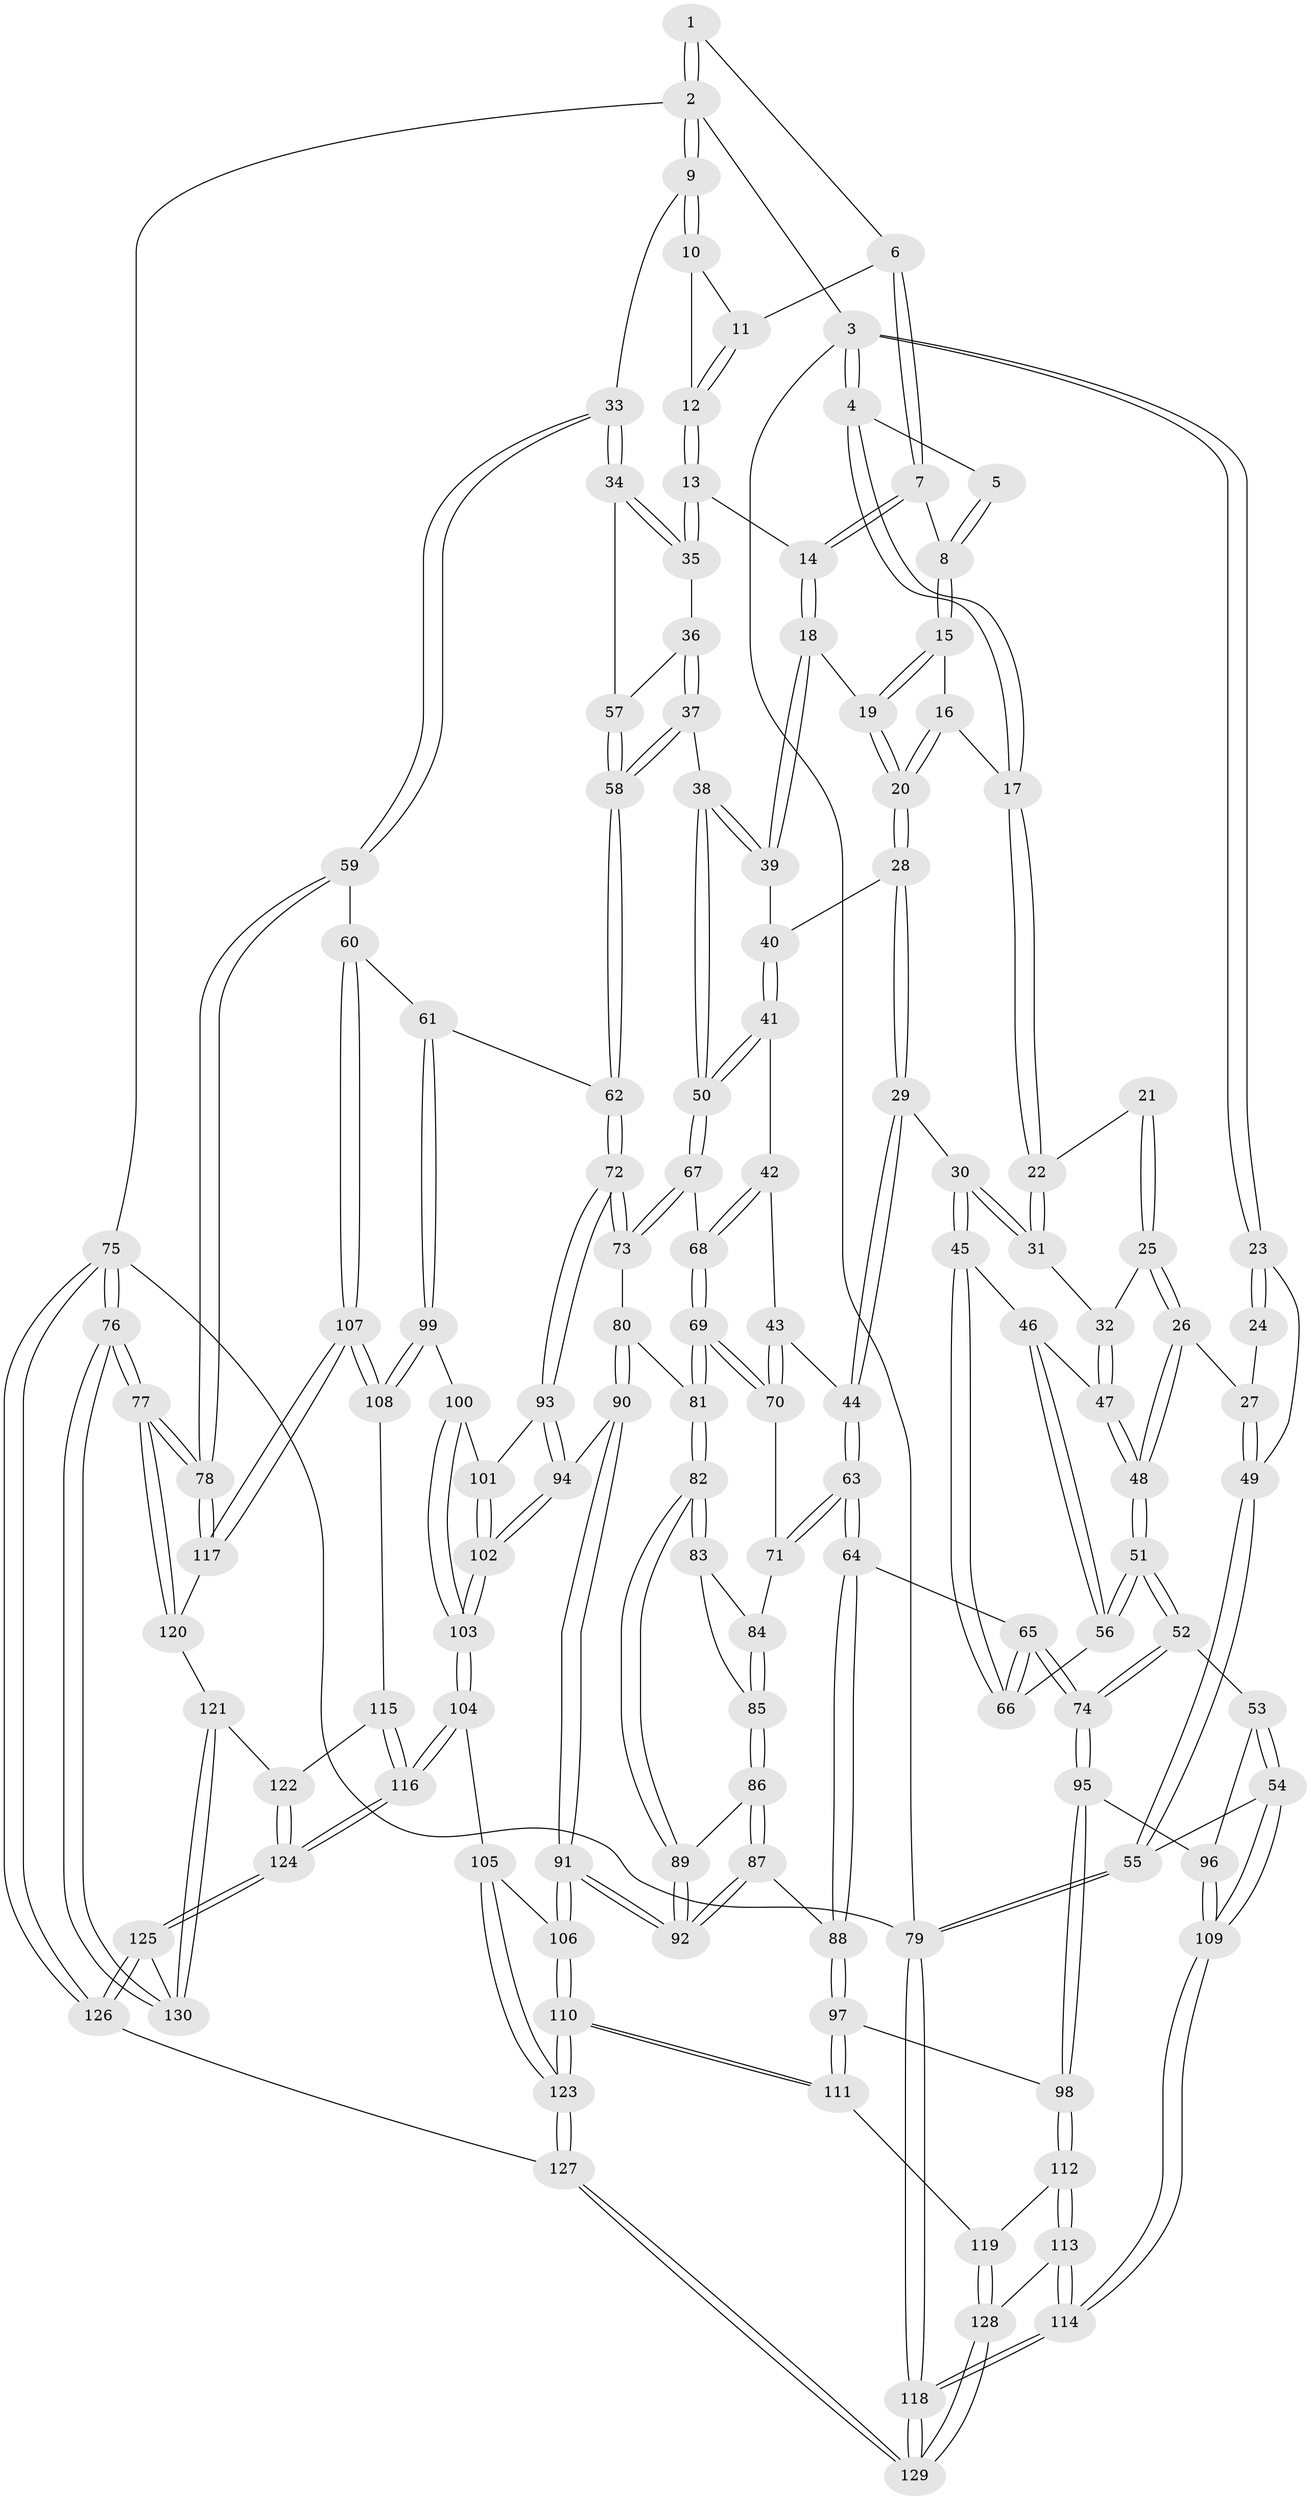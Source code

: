 // Generated by graph-tools (version 1.1) at 2025/27/03/15/25 16:27:56]
// undirected, 130 vertices, 322 edges
graph export_dot {
graph [start="1"]
  node [color=gray90,style=filled];
  1 [pos="+0.8077792964694306+0"];
  2 [pos="+1+0"];
  3 [pos="+0+0"];
  4 [pos="+0.19224930397288428+0"];
  5 [pos="+0.5719113480438892+0"];
  6 [pos="+0.7943433186205132+0"];
  7 [pos="+0.7122879849601362+0.07940515942422922"];
  8 [pos="+0.5766080368251068+0.050915208751510115"];
  9 [pos="+1+0.014745169728413608"];
  10 [pos="+0.913132574454261+0.10130336194074631"];
  11 [pos="+0.8255652631591462+0"];
  12 [pos="+0.8128536115947921+0.1585817386219509"];
  13 [pos="+0.7997564004372895+0.17112611663085914"];
  14 [pos="+0.7473595559214077+0.1439863264101153"];
  15 [pos="+0.5423199911648809+0.09561240280272736"];
  16 [pos="+0.2697769413434101+0.037448943113538344"];
  17 [pos="+0.24135439604666278+0.018344010434021656"];
  18 [pos="+0.6010234344415398+0.22038149063375007"];
  19 [pos="+0.5500505308808076+0.17327790822465142"];
  20 [pos="+0.4202694071827063+0.2460216332072185"];
  21 [pos="+0.17024822836821232+0.09318272015992249"];
  22 [pos="+0.22994981374256387+0.04092425649655071"];
  23 [pos="+0+0.12408000861724941"];
  24 [pos="+0.0794540179500057+0.14482280288799834"];
  25 [pos="+0.10148629683096887+0.3128925301613854"];
  26 [pos="+0.08112575118397243+0.32005404693845796"];
  27 [pos="+0.01483820043427149+0.2984247192627948"];
  28 [pos="+0.41700076105705813+0.2707602047614921"];
  29 [pos="+0.34411575755883445+0.34971051513617407"];
  30 [pos="+0.3042813758436247+0.35005101553474366"];
  31 [pos="+0.23901095533011987+0.2824713610434431"];
  32 [pos="+0.1527124847287736+0.316014522701618"];
  33 [pos="+1+0.25451400773473715"];
  34 [pos="+1+0.27428497072812885"];
  35 [pos="+0.806597681247874+0.1995981354565589"];
  36 [pos="+0.7827886922751983+0.32742616480013803"];
  37 [pos="+0.7789194435400943+0.33378790644197004"];
  38 [pos="+0.6502824583315469+0.3554505565468611"];
  39 [pos="+0.6161834615425701+0.30019569158352966"];
  40 [pos="+0.4741389660953255+0.31049180002341403"];
  41 [pos="+0.49878774764049166+0.39848414375964103"];
  42 [pos="+0.4969128511007424+0.40094929685338787"];
  43 [pos="+0.47938065699855764+0.4092586424774026"];
  44 [pos="+0.3815541807268928+0.40221209812151926"];
  45 [pos="+0.28467473270724925+0.3766120086809491"];
  46 [pos="+0.18766349979180932+0.390357602905838"];
  47 [pos="+0.1714149478516784+0.37008291288808215"];
  48 [pos="+0.10048090755055736+0.4371322133298971"];
  49 [pos="+0+0.33873901246979604"];
  50 [pos="+0.6473123533604187+0.3612651235561681"];
  51 [pos="+0.10297418177634392+0.5065750137121915"];
  52 [pos="+0.059966336418817344+0.5485270005802448"];
  53 [pos="+0.058029913462180664+0.5496673343943884"];
  54 [pos="+0+0.5716439470201026"];
  55 [pos="+0+0.5590593045217591"];
  56 [pos="+0.14479023509938566+0.49483768242367177"];
  57 [pos="+0.9862568685503843+0.308175604763473"];
  58 [pos="+0.8471042912610235+0.4581220227039798"];
  59 [pos="+1+0.520002601057773"];
  60 [pos="+1+0.5469833011658437"];
  61 [pos="+0.9899770245502093+0.5443633526150212"];
  62 [pos="+0.8666182617520611+0.5270186383632728"];
  63 [pos="+0.38886953801070956+0.5592176424962413"];
  64 [pos="+0.36949134620994223+0.5721097263500735"];
  65 [pos="+0.33227135934140994+0.5784566344418726"];
  66 [pos="+0.24343205254753855+0.492417040858599"];
  67 [pos="+0.6398936999719473+0.44100731511699126"];
  68 [pos="+0.5636395185706559+0.5330736876029558"];
  69 [pos="+0.5546833017602744+0.553320748880209"];
  70 [pos="+0.4516387219134421+0.5526320344603389"];
  71 [pos="+0.4392403996134054+0.5558043331023108"];
  72 [pos="+0.8142161040880186+0.5663942340151478"];
  73 [pos="+0.7763092871634524+0.5619639718518555"];
  74 [pos="+0.2806046492401645+0.6428757958150406"];
  75 [pos="+1+1"];
  76 [pos="+1+1"];
  77 [pos="+1+1"];
  78 [pos="+1+0.7805920002768982"];
  79 [pos="+0+1"];
  80 [pos="+0.6452662897037481+0.6117721174782964"];
  81 [pos="+0.5591738514484943+0.5600306493009165"];
  82 [pos="+0.5399358765662121+0.6547269625759718"];
  83 [pos="+0.5197536217886425+0.6568970540724325"];
  84 [pos="+0.47479896629292245+0.6472361359894345"];
  85 [pos="+0.47719049402721525+0.6704358912825782"];
  86 [pos="+0.47168624045145496+0.687366146663481"];
  87 [pos="+0.454218777975322+0.718213807678973"];
  88 [pos="+0.42836736603197123+0.7210708299872001"];
  89 [pos="+0.5409608239462653+0.6652793690298252"];
  90 [pos="+0.6475130020385571+0.6592723350046464"];
  91 [pos="+0.5805354901717773+0.7730830794099913"];
  92 [pos="+0.5622096529607628+0.7541946832713783"];
  93 [pos="+0.8103910702627787+0.6116329241541764"];
  94 [pos="+0.7056252249640158+0.6960465817425254"];
  95 [pos="+0.25827129042509184+0.7132870588249001"];
  96 [pos="+0.15937176403379605+0.7008842864511516"];
  97 [pos="+0.406630154752466+0.7516650042558818"];
  98 [pos="+0.2701811802961032+0.7480947486368869"];
  99 [pos="+0.8774645500760793+0.7482732275427006"];
  100 [pos="+0.8219591441803589+0.6755611042945339"];
  101 [pos="+0.8138799994711076+0.6337808906383335"];
  102 [pos="+0.7147702621374922+0.7326208111562622"];
  103 [pos="+0.7233827041162719+0.7830381239430666"];
  104 [pos="+0.7135483931133821+0.8187995973210468"];
  105 [pos="+0.6258499500912341+0.808688597647052"];
  106 [pos="+0.5842071170938906+0.7860503415996222"];
  107 [pos="+0.922089339566395+0.7742246979094417"];
  108 [pos="+0.8874988274497618+0.7687602005584181"];
  109 [pos="+0.08344982035886986+0.7790198048446054"];
  110 [pos="+0.4777209980085762+0.8737981746527983"];
  111 [pos="+0.436163665436789+0.8616214814533847"];
  112 [pos="+0.2625344277571919+0.7879804070767973"];
  113 [pos="+0.23234778302731968+0.8502621342772808"];
  114 [pos="+0.07958042231385619+0.9030477922999706"];
  115 [pos="+0.8845673540818153+0.7715640067990908"];
  116 [pos="+0.7136299727269392+0.8188764408090139"];
  117 [pos="+0.9567965152176943+0.7983359372370821"];
  118 [pos="+0+1"];
  119 [pos="+0.43211974820775034+0.8631521146629009"];
  120 [pos="+0.9474414964793693+0.8866533773409849"];
  121 [pos="+0.8988129216775108+0.9132015427449457"];
  122 [pos="+0.8523845181692011+0.8741874381699296"];
  123 [pos="+0.5790854152395518+1"];
  124 [pos="+0.7491713444337961+0.8979130587051573"];
  125 [pos="+0.7361187900659126+1"];
  126 [pos="+0.6718348126309448+1"];
  127 [pos="+0.5907230132162512+1"];
  128 [pos="+0.3248113535720597+0.9440632854151472"];
  129 [pos="+0.33128292834515344+1"];
  130 [pos="+0.8936165161982876+0.9450273820700381"];
  1 -- 2;
  1 -- 2;
  1 -- 6;
  2 -- 3;
  2 -- 9;
  2 -- 9;
  2 -- 75;
  3 -- 4;
  3 -- 4;
  3 -- 23;
  3 -- 23;
  3 -- 79;
  4 -- 5;
  4 -- 17;
  4 -- 17;
  5 -- 8;
  5 -- 8;
  6 -- 7;
  6 -- 7;
  6 -- 11;
  7 -- 8;
  7 -- 14;
  7 -- 14;
  8 -- 15;
  8 -- 15;
  9 -- 10;
  9 -- 10;
  9 -- 33;
  10 -- 11;
  10 -- 12;
  11 -- 12;
  11 -- 12;
  12 -- 13;
  12 -- 13;
  13 -- 14;
  13 -- 35;
  13 -- 35;
  14 -- 18;
  14 -- 18;
  15 -- 16;
  15 -- 19;
  15 -- 19;
  16 -- 17;
  16 -- 20;
  16 -- 20;
  17 -- 22;
  17 -- 22;
  18 -- 19;
  18 -- 39;
  18 -- 39;
  19 -- 20;
  19 -- 20;
  20 -- 28;
  20 -- 28;
  21 -- 22;
  21 -- 25;
  21 -- 25;
  22 -- 31;
  22 -- 31;
  23 -- 24;
  23 -- 24;
  23 -- 49;
  24 -- 27;
  25 -- 26;
  25 -- 26;
  25 -- 32;
  26 -- 27;
  26 -- 48;
  26 -- 48;
  27 -- 49;
  27 -- 49;
  28 -- 29;
  28 -- 29;
  28 -- 40;
  29 -- 30;
  29 -- 44;
  29 -- 44;
  30 -- 31;
  30 -- 31;
  30 -- 45;
  30 -- 45;
  31 -- 32;
  32 -- 47;
  32 -- 47;
  33 -- 34;
  33 -- 34;
  33 -- 59;
  33 -- 59;
  34 -- 35;
  34 -- 35;
  34 -- 57;
  35 -- 36;
  36 -- 37;
  36 -- 37;
  36 -- 57;
  37 -- 38;
  37 -- 58;
  37 -- 58;
  38 -- 39;
  38 -- 39;
  38 -- 50;
  38 -- 50;
  39 -- 40;
  40 -- 41;
  40 -- 41;
  41 -- 42;
  41 -- 50;
  41 -- 50;
  42 -- 43;
  42 -- 68;
  42 -- 68;
  43 -- 44;
  43 -- 70;
  43 -- 70;
  44 -- 63;
  44 -- 63;
  45 -- 46;
  45 -- 66;
  45 -- 66;
  46 -- 47;
  46 -- 56;
  46 -- 56;
  47 -- 48;
  47 -- 48;
  48 -- 51;
  48 -- 51;
  49 -- 55;
  49 -- 55;
  50 -- 67;
  50 -- 67;
  51 -- 52;
  51 -- 52;
  51 -- 56;
  51 -- 56;
  52 -- 53;
  52 -- 74;
  52 -- 74;
  53 -- 54;
  53 -- 54;
  53 -- 96;
  54 -- 55;
  54 -- 109;
  54 -- 109;
  55 -- 79;
  55 -- 79;
  56 -- 66;
  57 -- 58;
  57 -- 58;
  58 -- 62;
  58 -- 62;
  59 -- 60;
  59 -- 78;
  59 -- 78;
  60 -- 61;
  60 -- 107;
  60 -- 107;
  61 -- 62;
  61 -- 99;
  61 -- 99;
  62 -- 72;
  62 -- 72;
  63 -- 64;
  63 -- 64;
  63 -- 71;
  63 -- 71;
  64 -- 65;
  64 -- 88;
  64 -- 88;
  65 -- 66;
  65 -- 66;
  65 -- 74;
  65 -- 74;
  67 -- 68;
  67 -- 73;
  67 -- 73;
  68 -- 69;
  68 -- 69;
  69 -- 70;
  69 -- 70;
  69 -- 81;
  69 -- 81;
  70 -- 71;
  71 -- 84;
  72 -- 73;
  72 -- 73;
  72 -- 93;
  72 -- 93;
  73 -- 80;
  74 -- 95;
  74 -- 95;
  75 -- 76;
  75 -- 76;
  75 -- 126;
  75 -- 126;
  75 -- 79;
  76 -- 77;
  76 -- 77;
  76 -- 130;
  76 -- 130;
  77 -- 78;
  77 -- 78;
  77 -- 120;
  77 -- 120;
  78 -- 117;
  78 -- 117;
  79 -- 118;
  79 -- 118;
  80 -- 81;
  80 -- 90;
  80 -- 90;
  81 -- 82;
  81 -- 82;
  82 -- 83;
  82 -- 83;
  82 -- 89;
  82 -- 89;
  83 -- 84;
  83 -- 85;
  84 -- 85;
  84 -- 85;
  85 -- 86;
  85 -- 86;
  86 -- 87;
  86 -- 87;
  86 -- 89;
  87 -- 88;
  87 -- 92;
  87 -- 92;
  88 -- 97;
  88 -- 97;
  89 -- 92;
  89 -- 92;
  90 -- 91;
  90 -- 91;
  90 -- 94;
  91 -- 92;
  91 -- 92;
  91 -- 106;
  91 -- 106;
  93 -- 94;
  93 -- 94;
  93 -- 101;
  94 -- 102;
  94 -- 102;
  95 -- 96;
  95 -- 98;
  95 -- 98;
  96 -- 109;
  96 -- 109;
  97 -- 98;
  97 -- 111;
  97 -- 111;
  98 -- 112;
  98 -- 112;
  99 -- 100;
  99 -- 108;
  99 -- 108;
  100 -- 101;
  100 -- 103;
  100 -- 103;
  101 -- 102;
  101 -- 102;
  102 -- 103;
  102 -- 103;
  103 -- 104;
  103 -- 104;
  104 -- 105;
  104 -- 116;
  104 -- 116;
  105 -- 106;
  105 -- 123;
  105 -- 123;
  106 -- 110;
  106 -- 110;
  107 -- 108;
  107 -- 108;
  107 -- 117;
  107 -- 117;
  108 -- 115;
  109 -- 114;
  109 -- 114;
  110 -- 111;
  110 -- 111;
  110 -- 123;
  110 -- 123;
  111 -- 119;
  112 -- 113;
  112 -- 113;
  112 -- 119;
  113 -- 114;
  113 -- 114;
  113 -- 128;
  114 -- 118;
  114 -- 118;
  115 -- 116;
  115 -- 116;
  115 -- 122;
  116 -- 124;
  116 -- 124;
  117 -- 120;
  118 -- 129;
  118 -- 129;
  119 -- 128;
  119 -- 128;
  120 -- 121;
  121 -- 122;
  121 -- 130;
  121 -- 130;
  122 -- 124;
  122 -- 124;
  123 -- 127;
  123 -- 127;
  124 -- 125;
  124 -- 125;
  125 -- 126;
  125 -- 126;
  125 -- 130;
  126 -- 127;
  127 -- 129;
  127 -- 129;
  128 -- 129;
  128 -- 129;
}
